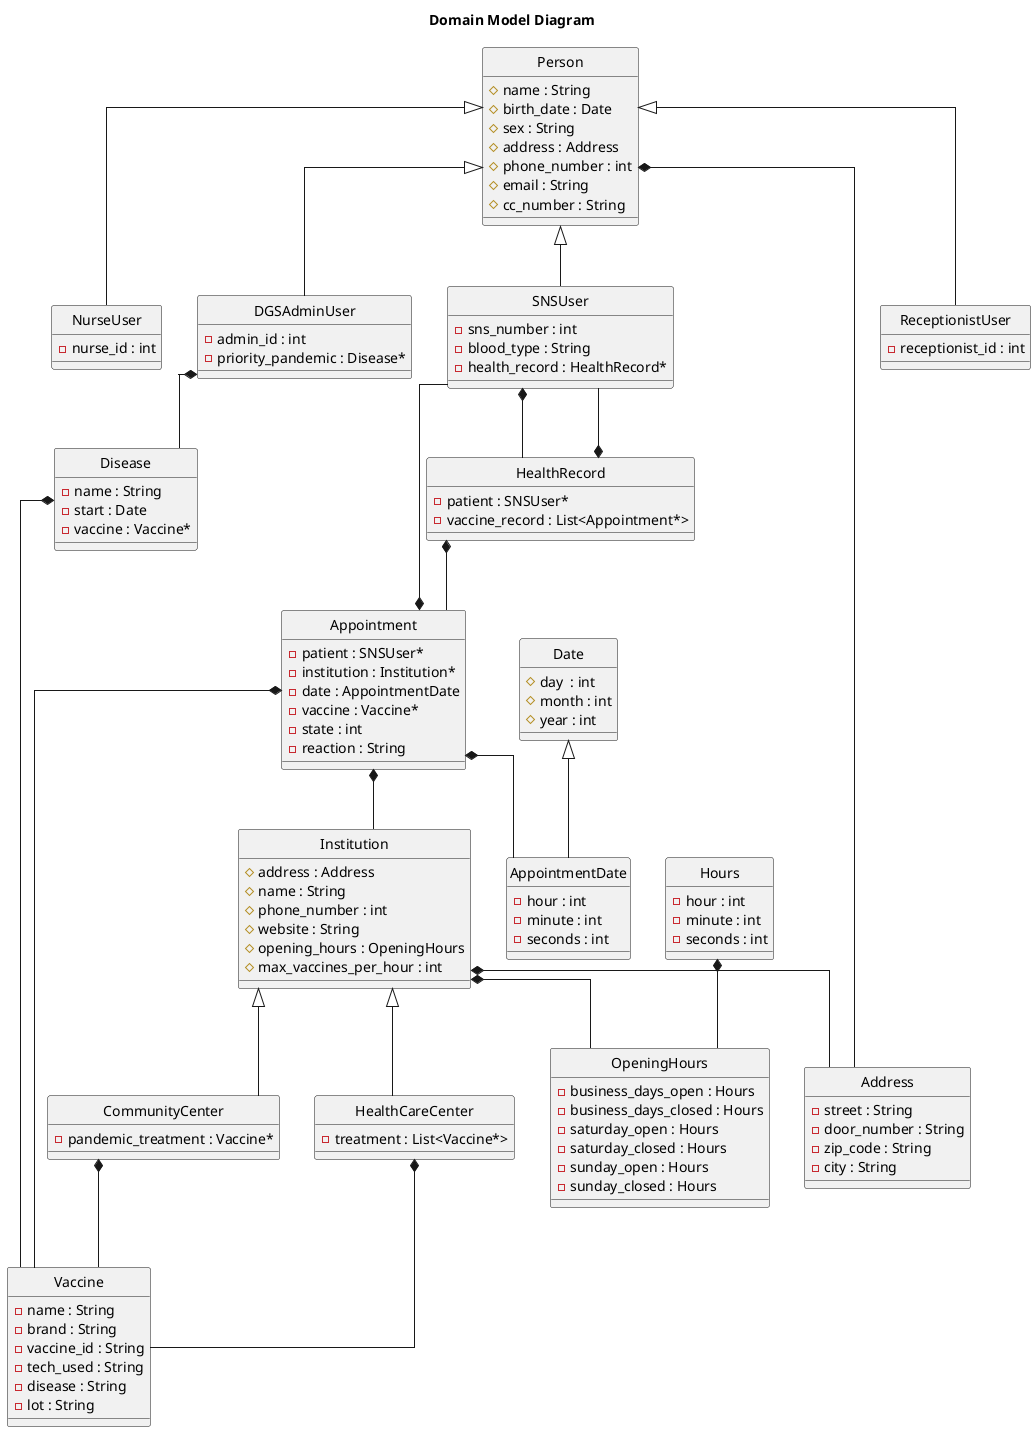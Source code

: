 @startuml
'https://plantuml.com/class-diagram

hide circle
top to bottom direction
skinparam linetype ortho
title Domain Model Diagram

class Person {
    # name : String
    # birth_date : Date
    # sex : String
    # address : Address
    # phone_number : int
    # email : String
    # cc_number : String
}
class NurseUser {
    - nurse_id : int
}
class SNSUser {
    - sns_number : int
    - blood_type : String
    - health_record : HealthRecord*
}
class ReceptionistUser {
    - receptionist_id : int
}
class DGSAdminUser {
    - admin_id : int
    - priority_pandemic : Disease*
}
class Vaccine {
    - name : String
    - brand : String
    - vaccine_id : String
    - tech_used : String
    - disease : String
    - lot : String
}
class Appointment {
    - patient : SNSUser*
    - institution : Institution*
    - date : AppointmentDate
    - vaccine : Vaccine*
    - state : int
    - reaction : String
}
class Institution {
    # address : Address
    # name : String
    # phone_number : int
    # website : String
    # opening_hours : OpeningHours
    # max_vaccines_per_hour : int
}
class HealthCareCenter {
    - treatment : List<Vaccine*>

}
class CommunityCenter {
    - pandemic_treatment : Vaccine*
}
class Address {
    - street : String
    - door_number : String
    - zip_code : String
    - city : String
}
class Date {
    # day  : int
    # month : int
    # year : int
}
class AppointmentDate {
    - hour : int
    - minute : int
    - seconds : int
}
class Hours {
    - hour : int
    - minute : int
    - seconds : int
}
class HealthRecord {
    - patient : SNSUser*
    - vaccine_record : List<Appointment*>
}
class OpeningHours {
    - business_days_open : Hours
    - business_days_closed : Hours
    - saturday_open : Hours
    - saturday_closed : Hours
    - sunday_open : Hours
    - sunday_closed : Hours
}
class Disease {
    - name : String
    - start : Date
    - vaccine : Vaccine*
}

Person <|-- NurseUser
Person <|-- SNSUser
Person <|-- ReceptionistUser
Person <|-- DGSAdminUser
Person *-- Address
Institution <|-- HealthCareCenter
Institution <|-- CommunityCenter
HealthCareCenter *-- Vaccine
CommunityCenter *-- Vaccine
HealthRecord *-- SNSUser
HealthRecord *-- Appointment
Institution *-- Address
Institution *-- OpeningHours
Date <|-- AppointmentDate
SNSUser *-- HealthRecord
DGSAdminUser *-- Disease
Appointment *-- SNSUser
Appointment *-- Institution
Appointment *-- AppointmentDate
Appointment *-- Vaccine
Disease *-- Vaccine
Hours *-- OpeningHours

@enduml